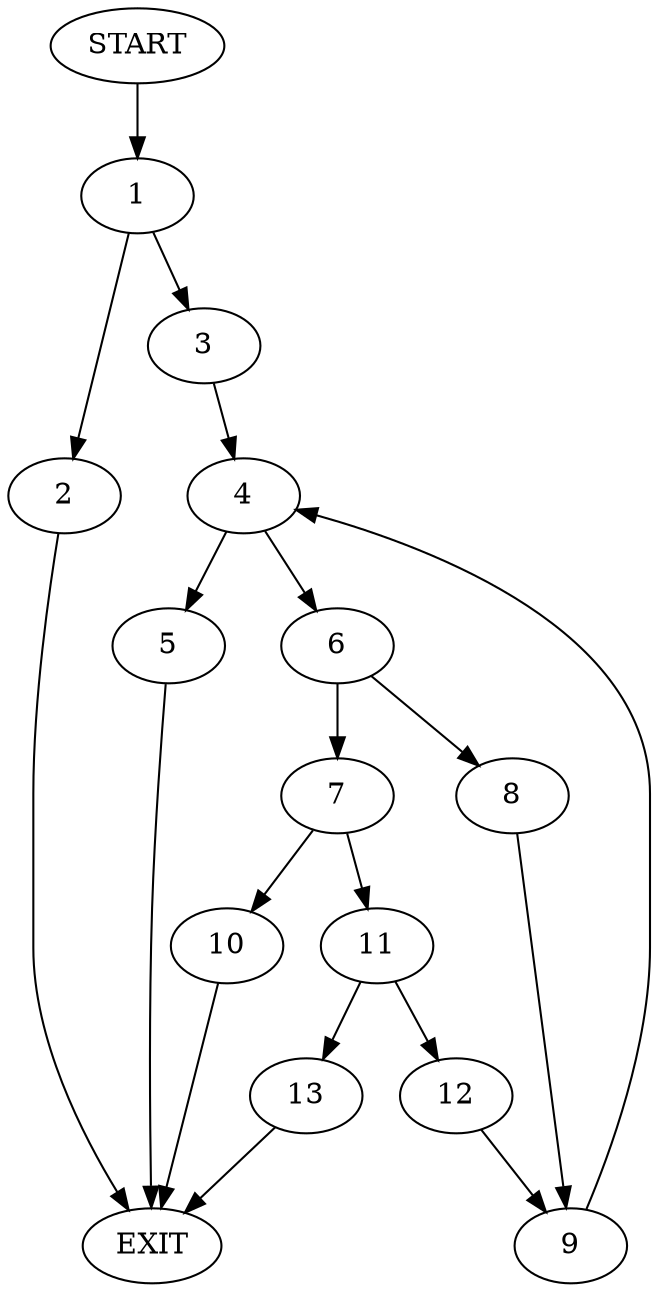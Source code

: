 digraph {
0 [label="START"]
14 [label="EXIT"]
0 -> 1
1 -> 2
1 -> 3
2 -> 14
3 -> 4
4 -> 5
4 -> 6
5 -> 14
6 -> 7
6 -> 8
8 -> 9
7 -> 10
7 -> 11
9 -> 4
10 -> 14
11 -> 12
11 -> 13
12 -> 9
13 -> 14
}

